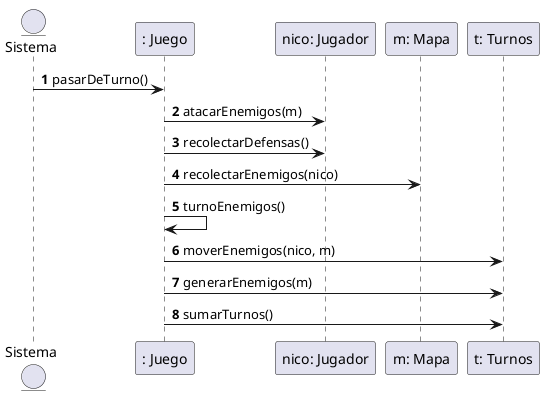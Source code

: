 @startuml

autonumber

entity Sistema

participant ": Juego"
Sistema -> ": Juego": pasarDeTurno()

participant "nico: Jugador"
": Juego" -> "nico: Jugador": atacarEnemigos(m)
": Juego" -> "nico: Jugador": recolectarDefensas()

participant "m: Mapa"
": Juego" -> "m: Mapa": recolectarEnemigos(nico)

": Juego" -> ": Juego": turnoEnemigos()

participant "t: Turnos"
": Juego" -> "t: Turnos": moverEnemigos(nico, m)
": Juego" -> "t: Turnos": generarEnemigos(m)
": Juego" -> "t: Turnos": sumarTurnos()





@enduml